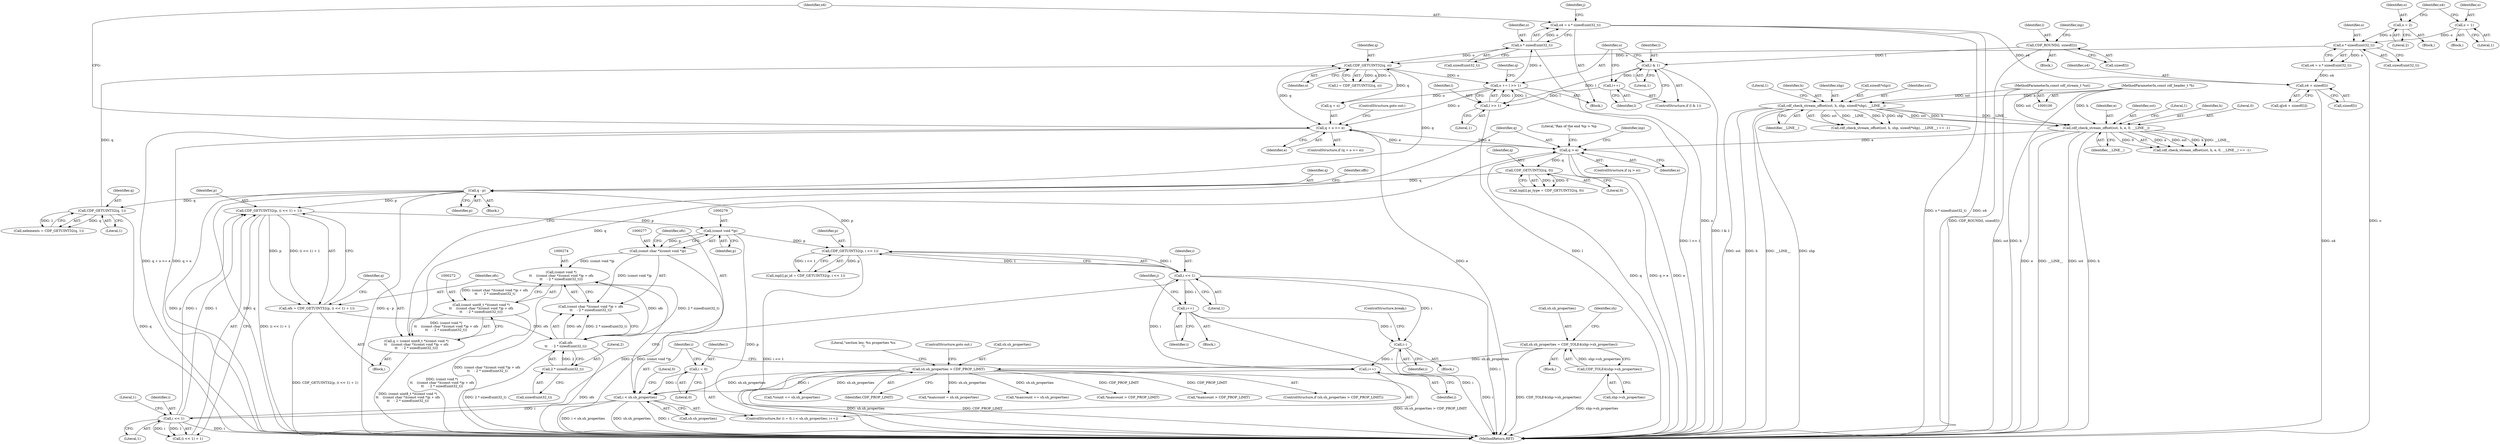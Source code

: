 digraph "0_file_1aec04dbf8a24b8a6ba64c4f74efa0628e36db0b@API" {
"1000767" [label="(Call,o4 = o * sizeof(uint32_t))"];
"1000769" [label="(Call,o * sizeof(uint32_t))"];
"1000755" [label="(Call,o += l >> 1)"];
"1000757" [label="(Call,l >> 1)"];
"1000753" [label="(Call,l++)"];
"1000750" [label="(Call,l & 1)"];
"1000738" [label="(Call,CDF_ROUND(l, sizeof(l)))"];
"1000701" [label="(Call,CDF_GETUINT32(q, o))"];
"1000352" [label="(Call,CDF_GETUINT32(q, 1))"];
"1000337" [label="(Call,q - p)"];
"1000316" [label="(Call,CDF_GETUINT32(q, 0))"];
"1000288" [label="(Call,q > e)"];
"1000269" [label="(Call,q = (const uint8_t *)(const void *)\n\t\t    ((const char *)(const void *)p + ofs\n\t\t    - 2 * sizeof(uint32_t)))"];
"1000271" [label="(Call,(const uint8_t *)(const void *)\n\t\t    ((const char *)(const void *)p + ofs\n\t\t    - 2 * sizeof(uint32_t)))"];
"1000273" [label="(Call,(const void *)\n\t\t    ((const char *)(const void *)p + ofs\n\t\t    - 2 * sizeof(uint32_t)))"];
"1000276" [label="(Call,(const char *)(const void *)p)"];
"1000278" [label="(Call,(const void *)p)"];
"1000262" [label="(Call,CDF_GETUINT32(p, (i << 1) + 1))"];
"1000265" [label="(Call,i << 1)"];
"1000251" [label="(Call,i < sh.sh_properties)"];
"1000256" [label="(Call,i++)"];
"1000773" [label="(Call,i--)"];
"1000695" [label="(Call,i++)"];
"1000307" [label="(Call,i << 1)"];
"1000248" [label="(Call,i = 0)"];
"1000177" [label="(Call,sh.sh_properties > CDF_PROP_LIMIT)"];
"1000168" [label="(Call,sh.sh_properties = CDF_TOLE4(shp->sh_properties))"];
"1000172" [label="(Call,CDF_TOLE4(shp->sh_properties))"];
"1000281" [label="(Call,ofs\n\t\t    - 2 * sizeof(uint32_t))"];
"1000260" [label="(Call,ofs = CDF_GETUINT32(p, (i << 1) + 1))"];
"1000283" [label="(Call,2 * sizeof(uint32_t))"];
"1000761" [label="(Call,q + o >= e)"];
"1000238" [label="(Call,cdf_check_stream_offset(sst, h, e, 0, __LINE__))"];
"1000138" [label="(Call,cdf_check_stream_offset(sst, h, shp, sizeof(*shp), __LINE__))"];
"1000101" [label="(MethodParameterIn,const cdf_stream_t *sst)"];
"1000102" [label="(MethodParameterIn,const cdf_header_t *h)"];
"1000305" [label="(Call,CDF_GETUINT32(p, i << 1))"];
"1000368" [label="(Call,o * sizeof(uint32_t))"];
"1000355" [label="(Call,o = 2)"];
"1000363" [label="(Call,o = 1)"];
"1000728" [label="(Call,o4 + sizeof(l))"];
"1000769" [label="(Call,o * sizeof(uint32_t))"];
"1000310" [label="(Call,inp[i].pi_type = CDF_GETUINT32(q, 0))"];
"1000839" [label="(MethodReturn,RET)"];
"1000230" [label="(Call,*count += sh.sh_properties)"];
"1000318" [label="(Literal,0)"];
"1000749" [label="(ControlStructure,if (l & 1))"];
"1000349" [label="(Block,)"];
"1000692" [label="(Block,)"];
"1000181" [label="(Identifier,CDF_PROP_LIMIT)"];
"1000177" [label="(Call,sh.sh_properties > CDF_PROP_LIMIT)"];
"1000139" [label="(Identifier,sst)"];
"1000761" [label="(Call,q + o >= e)"];
"1000694" [label="(Identifier,j)"];
"1000337" [label="(Call,q - p)"];
"1000268" [label="(Literal,1)"];
"1000728" [label="(Call,o4 + sizeof(l))"];
"1000264" [label="(Call,(i << 1) + 1)"];
"1000182" [label="(ControlStructure,goto out;)"];
"1000354" [label="(Literal,1)"];
"1000262" [label="(Call,CDF_GETUINT32(p, (i << 1) + 1))"];
"1000758" [label="(Identifier,l)"];
"1000703" [label="(Identifier,o)"];
"1000357" [label="(Literal,2)"];
"1000211" [label="(Call,*maxcount = sh.sh_properties)"];
"1000702" [label="(Identifier,q)"];
"1000241" [label="(Identifier,e)"];
"1000306" [label="(Identifier,p)"];
"1000253" [label="(Call,sh.sh_properties)"];
"1000248" [label="(Call,i = 0)"];
"1000730" [label="(Call,sizeof(l))"];
"1000771" [label="(Call,sizeof(uint32_t))"];
"1000239" [label="(Identifier,sst)"];
"1000238" [label="(Call,cdf_check_stream_offset(sst, h, e, 0, __LINE__))"];
"1000760" [label="(ControlStructure,if (q + o >= e))"];
"1000696" [label="(Identifier,i)"];
"1000352" [label="(Call,CDF_GETUINT32(q, 1))"];
"1000737" [label="(Block,)"];
"1000338" [label="(Identifier,q)"];
"1000831" [label="(Literal,0)"];
"1000178" [label="(Call,sh.sh_properties)"];
"1000369" [label="(Identifier,o)"];
"1000768" [label="(Identifier,o4)"];
"1000317" [label="(Identifier,q)"];
"1000245" [label="(Literal,1)"];
"1000243" [label="(Identifier,__LINE__)"];
"1000203" [label="(Call,*maxcount += sh.sh_properties)"];
"1000697" [label="(Block,)"];
"1000774" [label="(Identifier,i)"];
"1000294" [label="(Literal,\"Ran of the end %p > %p\n\")"];
"1000269" [label="(Call,q = (const uint8_t *)(const void *)\n\t\t    ((const char *)(const void *)p + ofs\n\t\t    - 2 * sizeof(uint32_t)))"];
"1000699" [label="(Call,l = CDF_GETUINT32(q, o))"];
"1000265" [label="(Call,i << 1)"];
"1000759" [label="(Literal,1)"];
"1000350" [label="(Call,nelements = CDF_GETUINT32(q, 1))"];
"1000302" [label="(Identifier,inp)"];
"1000258" [label="(Block,)"];
"1000339" [label="(Identifier,p)"];
"1000251" [label="(Call,i < sh.sh_properties)"];
"1000356" [label="(Identifier,o)"];
"1000370" [label="(Call,sizeof(uint32_t))"];
"1000750" [label="(Call,l & 1)"];
"1000240" [label="(Identifier,h)"];
"1000242" [label="(Literal,0)"];
"1000102" [label="(MethodParameterIn,const cdf_header_t *h)"];
"1000168" [label="(Call,sh.sh_properties = CDF_TOLE4(shp->sh_properties))"];
"1000288" [label="(Call,q > e)"];
"1000107" [label="(Block,)"];
"1000755" [label="(Call,o += l >> 1)"];
"1000353" [label="(Identifier,q)"];
"1000185" [label="(Literal,\"section len: %u properties %u\n\")"];
"1000275" [label="(Call,(const char *)(const void *)p + ofs\n\t\t    - 2 * sizeof(uint32_t))"];
"1000252" [label="(Identifier,i)"];
"1000767" [label="(Call,o4 = o * sizeof(uint32_t))"];
"1000368" [label="(Call,o * sizeof(uint32_t))"];
"1000738" [label="(Call,CDF_ROUND(l, sizeof(l)))"];
"1000770" [label="(Identifier,o)"];
"1000765" [label="(Identifier,e)"];
"1000287" [label="(ControlStructure,if (q > e))"];
"1000740" [label="(Call,sizeof(l))"];
"1000267" [label="(Literal,1)"];
"1000775" [label="(ControlStructure,break;)"];
"1000336" [label="(Block,)"];
"1000263" [label="(Identifier,p)"];
"1000145" [label="(Identifier,__LINE__)"];
"1000137" [label="(Call,cdf_check_stream_offset(sst, h, shp, sizeof(*shp), __LINE__) == -1)"];
"1000701" [label="(Call,CDF_GETUINT32(q, o))"];
"1000283" [label="(Call,2 * sizeof(uint32_t))"];
"1000281" [label="(Call,ofs\n\t\t    - 2 * sizeof(uint32_t))"];
"1000654" [label="(Call,*maxcount > CDF_PROP_LIMIT)"];
"1000367" [label="(Identifier,o4)"];
"1000739" [label="(Identifier,l)"];
"1000261" [label="(Identifier,ofs)"];
"1000359" [label="(Block,)"];
"1000366" [label="(Call,o4 = o * sizeof(uint32_t))"];
"1000276" [label="(Call,(const char *)(const void *)p)"];
"1000355" [label="(Call,o = 2)"];
"1000393" [label="(Block,)"];
"1000273" [label="(Call,(const void *)\n\t\t    ((const char *)(const void *)p + ofs\n\t\t    - 2 * sizeof(uint32_t)))"];
"1000763" [label="(Identifier,q)"];
"1000147" [label="(Literal,1)"];
"1000299" [label="(Call,inp[i].pi_id = CDF_GETUINT32(p, i << 1))"];
"1000766" [label="(ControlStructure,goto out;)"];
"1000729" [label="(Identifier,o4)"];
"1000247" [label="(ControlStructure,for (i = 0; i < sh.sh_properties; i++))"];
"1000316" [label="(Call,CDF_GETUINT32(q, 0))"];
"1000140" [label="(Identifier,h)"];
"1000756" [label="(Identifier,o)"];
"1000271" [label="(Call,(const uint8_t *)(const void *)\n\t\t    ((const char *)(const void *)p + ofs\n\t\t    - 2 * sizeof(uint32_t)))"];
"1000179" [label="(Identifier,sh)"];
"1000169" [label="(Call,sh.sh_properties)"];
"1000290" [label="(Identifier,e)"];
"1000364" [label="(Identifier,o)"];
"1000309" [label="(Literal,1)"];
"1000278" [label="(Call,(const void *)p)"];
"1000250" [label="(Literal,0)"];
"1000280" [label="(Identifier,p)"];
"1000365" [label="(Literal,1)"];
"1000260" [label="(Call,ofs = CDF_GETUINT32(p, (i << 1) + 1))"];
"1000305" [label="(Call,CDF_GETUINT32(p, i << 1))"];
"1000138" [label="(Call,cdf_check_stream_offset(sst, h, shp, sizeof(*shp), __LINE__))"];
"1000256" [label="(Call,i++)"];
"1000757" [label="(Call,l >> 1)"];
"1000237" [label="(Call,cdf_check_stream_offset(sst, h, e, 0, __LINE__) == -1)"];
"1000340" [label="(Identifier,offs)"];
"1000270" [label="(Identifier,q)"];
"1000745" [label="(Identifier,inp)"];
"1000173" [label="(Call,shp->sh_properties)"];
"1000172" [label="(Call,CDF_TOLE4(shp->sh_properties))"];
"1000752" [label="(Literal,1)"];
"1000198" [label="(Call,*maxcount > CDF_PROP_LIMIT)"];
"1000141" [label="(Identifier,shp)"];
"1000773" [label="(Call,i--)"];
"1000257" [label="(Identifier,i)"];
"1000762" [label="(Call,q + o)"];
"1000176" [label="(ControlStructure,if (sh.sh_properties > CDF_PROP_LIMIT))"];
"1000363" [label="(Call,o = 1)"];
"1000307" [label="(Call,i << 1)"];
"1000284" [label="(Literal,2)"];
"1000751" [label="(Identifier,l)"];
"1000753" [label="(Call,l++)"];
"1000266" [label="(Identifier,i)"];
"1000142" [label="(Call,sizeof(*shp))"];
"1000249" [label="(Identifier,i)"];
"1000285" [label="(Call,sizeof(uint32_t))"];
"1000754" [label="(Identifier,l)"];
"1000308" [label="(Identifier,i)"];
"1000695" [label="(Call,i++)"];
"1000690" [label="(Identifier,j)"];
"1000101" [label="(MethodParameterIn,const cdf_stream_t *sst)"];
"1000289" [label="(Identifier,q)"];
"1000726" [label="(Call,q[o4 + sizeof(l)])"];
"1000282" [label="(Identifier,ofs)"];
"1000767" -> "1000697"  [label="AST: "];
"1000767" -> "1000769"  [label="CFG: "];
"1000768" -> "1000767"  [label="AST: "];
"1000769" -> "1000767"  [label="AST: "];
"1000694" -> "1000767"  [label="CFG: "];
"1000767" -> "1000839"  [label="DDG: o * sizeof(uint32_t)"];
"1000767" -> "1000839"  [label="DDG: o4"];
"1000767" -> "1000728"  [label="DDG: o4"];
"1000769" -> "1000767"  [label="DDG: o"];
"1000769" -> "1000771"  [label="CFG: "];
"1000770" -> "1000769"  [label="AST: "];
"1000771" -> "1000769"  [label="AST: "];
"1000769" -> "1000839"  [label="DDG: o"];
"1000769" -> "1000701"  [label="DDG: o"];
"1000755" -> "1000769"  [label="DDG: o"];
"1000755" -> "1000697"  [label="AST: "];
"1000755" -> "1000757"  [label="CFG: "];
"1000756" -> "1000755"  [label="AST: "];
"1000757" -> "1000755"  [label="AST: "];
"1000763" -> "1000755"  [label="CFG: "];
"1000755" -> "1000839"  [label="DDG: l >> 1"];
"1000757" -> "1000755"  [label="DDG: l"];
"1000757" -> "1000755"  [label="DDG: 1"];
"1000701" -> "1000755"  [label="DDG: o"];
"1000755" -> "1000761"  [label="DDG: o"];
"1000755" -> "1000762"  [label="DDG: o"];
"1000757" -> "1000759"  [label="CFG: "];
"1000758" -> "1000757"  [label="AST: "];
"1000759" -> "1000757"  [label="AST: "];
"1000757" -> "1000839"  [label="DDG: l"];
"1000753" -> "1000757"  [label="DDG: l"];
"1000750" -> "1000757"  [label="DDG: l"];
"1000753" -> "1000749"  [label="AST: "];
"1000753" -> "1000754"  [label="CFG: "];
"1000754" -> "1000753"  [label="AST: "];
"1000756" -> "1000753"  [label="CFG: "];
"1000750" -> "1000753"  [label="DDG: l"];
"1000750" -> "1000749"  [label="AST: "];
"1000750" -> "1000752"  [label="CFG: "];
"1000751" -> "1000750"  [label="AST: "];
"1000752" -> "1000750"  [label="AST: "];
"1000754" -> "1000750"  [label="CFG: "];
"1000756" -> "1000750"  [label="CFG: "];
"1000750" -> "1000839"  [label="DDG: l & 1"];
"1000738" -> "1000750"  [label="DDG: l"];
"1000738" -> "1000737"  [label="AST: "];
"1000738" -> "1000740"  [label="CFG: "];
"1000739" -> "1000738"  [label="AST: "];
"1000740" -> "1000738"  [label="AST: "];
"1000745" -> "1000738"  [label="CFG: "];
"1000738" -> "1000839"  [label="DDG: CDF_ROUND(l, sizeof(l))"];
"1000701" -> "1000699"  [label="AST: "];
"1000701" -> "1000703"  [label="CFG: "];
"1000702" -> "1000701"  [label="AST: "];
"1000703" -> "1000701"  [label="AST: "];
"1000699" -> "1000701"  [label="CFG: "];
"1000701" -> "1000699"  [label="DDG: q"];
"1000701" -> "1000699"  [label="DDG: o"];
"1000352" -> "1000701"  [label="DDG: q"];
"1000337" -> "1000701"  [label="DDG: q"];
"1000368" -> "1000701"  [label="DDG: o"];
"1000701" -> "1000761"  [label="DDG: q"];
"1000701" -> "1000762"  [label="DDG: q"];
"1000352" -> "1000350"  [label="AST: "];
"1000352" -> "1000354"  [label="CFG: "];
"1000353" -> "1000352"  [label="AST: "];
"1000354" -> "1000352"  [label="AST: "];
"1000350" -> "1000352"  [label="CFG: "];
"1000352" -> "1000839"  [label="DDG: q"];
"1000352" -> "1000350"  [label="DDG: q"];
"1000352" -> "1000350"  [label="DDG: 1"];
"1000337" -> "1000352"  [label="DDG: q"];
"1000337" -> "1000336"  [label="AST: "];
"1000337" -> "1000339"  [label="CFG: "];
"1000338" -> "1000337"  [label="AST: "];
"1000339" -> "1000337"  [label="AST: "];
"1000340" -> "1000337"  [label="CFG: "];
"1000337" -> "1000839"  [label="DDG: p"];
"1000337" -> "1000839"  [label="DDG: q"];
"1000337" -> "1000839"  [label="DDG: q - p"];
"1000337" -> "1000262"  [label="DDG: p"];
"1000316" -> "1000337"  [label="DDG: q"];
"1000305" -> "1000337"  [label="DDG: p"];
"1000316" -> "1000310"  [label="AST: "];
"1000316" -> "1000318"  [label="CFG: "];
"1000317" -> "1000316"  [label="AST: "];
"1000318" -> "1000316"  [label="AST: "];
"1000310" -> "1000316"  [label="CFG: "];
"1000316" -> "1000310"  [label="DDG: q"];
"1000316" -> "1000310"  [label="DDG: 0"];
"1000288" -> "1000316"  [label="DDG: q"];
"1000288" -> "1000287"  [label="AST: "];
"1000288" -> "1000290"  [label="CFG: "];
"1000289" -> "1000288"  [label="AST: "];
"1000290" -> "1000288"  [label="AST: "];
"1000294" -> "1000288"  [label="CFG: "];
"1000302" -> "1000288"  [label="CFG: "];
"1000288" -> "1000839"  [label="DDG: e"];
"1000288" -> "1000839"  [label="DDG: q"];
"1000288" -> "1000839"  [label="DDG: q > e"];
"1000269" -> "1000288"  [label="DDG: q"];
"1000761" -> "1000288"  [label="DDG: e"];
"1000238" -> "1000288"  [label="DDG: e"];
"1000288" -> "1000761"  [label="DDG: e"];
"1000269" -> "1000258"  [label="AST: "];
"1000269" -> "1000271"  [label="CFG: "];
"1000270" -> "1000269"  [label="AST: "];
"1000271" -> "1000269"  [label="AST: "];
"1000289" -> "1000269"  [label="CFG: "];
"1000269" -> "1000839"  [label="DDG: (const uint8_t *)(const void *)\n\t\t    ((const char *)(const void *)p + ofs\n\t\t    - 2 * sizeof(uint32_t))"];
"1000271" -> "1000269"  [label="DDG: (const void *)\n\t\t    ((const char *)(const void *)p + ofs\n\t\t    - 2 * sizeof(uint32_t))"];
"1000271" -> "1000273"  [label="CFG: "];
"1000272" -> "1000271"  [label="AST: "];
"1000273" -> "1000271"  [label="AST: "];
"1000271" -> "1000839"  [label="DDG: (const void *)\n\t\t    ((const char *)(const void *)p + ofs\n\t\t    - 2 * sizeof(uint32_t))"];
"1000273" -> "1000271"  [label="DDG: (const char *)(const void *)p + ofs\n\t\t    - 2 * sizeof(uint32_t)"];
"1000273" -> "1000275"  [label="CFG: "];
"1000274" -> "1000273"  [label="AST: "];
"1000275" -> "1000273"  [label="AST: "];
"1000273" -> "1000839"  [label="DDG: (const char *)(const void *)p + ofs\n\t\t    - 2 * sizeof(uint32_t)"];
"1000276" -> "1000273"  [label="DDG: (const void *)p"];
"1000281" -> "1000273"  [label="DDG: ofs"];
"1000281" -> "1000273"  [label="DDG: 2 * sizeof(uint32_t)"];
"1000276" -> "1000275"  [label="AST: "];
"1000276" -> "1000278"  [label="CFG: "];
"1000277" -> "1000276"  [label="AST: "];
"1000278" -> "1000276"  [label="AST: "];
"1000282" -> "1000276"  [label="CFG: "];
"1000276" -> "1000839"  [label="DDG: (const void *)p"];
"1000276" -> "1000275"  [label="DDG: (const void *)p"];
"1000278" -> "1000276"  [label="DDG: p"];
"1000278" -> "1000280"  [label="CFG: "];
"1000279" -> "1000278"  [label="AST: "];
"1000280" -> "1000278"  [label="AST: "];
"1000278" -> "1000839"  [label="DDG: p"];
"1000262" -> "1000278"  [label="DDG: p"];
"1000278" -> "1000305"  [label="DDG: p"];
"1000262" -> "1000260"  [label="AST: "];
"1000262" -> "1000264"  [label="CFG: "];
"1000263" -> "1000262"  [label="AST: "];
"1000264" -> "1000262"  [label="AST: "];
"1000260" -> "1000262"  [label="CFG: "];
"1000262" -> "1000839"  [label="DDG: (i << 1) + 1"];
"1000262" -> "1000260"  [label="DDG: p"];
"1000262" -> "1000260"  [label="DDG: (i << 1) + 1"];
"1000265" -> "1000262"  [label="DDG: i"];
"1000265" -> "1000262"  [label="DDG: 1"];
"1000265" -> "1000264"  [label="AST: "];
"1000265" -> "1000267"  [label="CFG: "];
"1000266" -> "1000265"  [label="AST: "];
"1000267" -> "1000265"  [label="AST: "];
"1000268" -> "1000265"  [label="CFG: "];
"1000265" -> "1000839"  [label="DDG: i"];
"1000265" -> "1000264"  [label="DDG: i"];
"1000265" -> "1000264"  [label="DDG: 1"];
"1000251" -> "1000265"  [label="DDG: i"];
"1000265" -> "1000307"  [label="DDG: i"];
"1000251" -> "1000247"  [label="AST: "];
"1000251" -> "1000253"  [label="CFG: "];
"1000252" -> "1000251"  [label="AST: "];
"1000253" -> "1000251"  [label="AST: "];
"1000261" -> "1000251"  [label="CFG: "];
"1000831" -> "1000251"  [label="CFG: "];
"1000251" -> "1000839"  [label="DDG: i < sh.sh_properties"];
"1000251" -> "1000839"  [label="DDG: sh.sh_properties"];
"1000251" -> "1000839"  [label="DDG: i"];
"1000256" -> "1000251"  [label="DDG: i"];
"1000248" -> "1000251"  [label="DDG: i"];
"1000177" -> "1000251"  [label="DDG: sh.sh_properties"];
"1000256" -> "1000247"  [label="AST: "];
"1000256" -> "1000257"  [label="CFG: "];
"1000257" -> "1000256"  [label="AST: "];
"1000252" -> "1000256"  [label="CFG: "];
"1000773" -> "1000256"  [label="DDG: i"];
"1000307" -> "1000256"  [label="DDG: i"];
"1000773" -> "1000393"  [label="AST: "];
"1000773" -> "1000774"  [label="CFG: "];
"1000774" -> "1000773"  [label="AST: "];
"1000775" -> "1000773"  [label="CFG: "];
"1000773" -> "1000839"  [label="DDG: i"];
"1000695" -> "1000773"  [label="DDG: i"];
"1000307" -> "1000773"  [label="DDG: i"];
"1000695" -> "1000692"  [label="AST: "];
"1000695" -> "1000696"  [label="CFG: "];
"1000696" -> "1000695"  [label="AST: "];
"1000690" -> "1000695"  [label="CFG: "];
"1000695" -> "1000839"  [label="DDG: i"];
"1000307" -> "1000695"  [label="DDG: i"];
"1000307" -> "1000305"  [label="AST: "];
"1000307" -> "1000309"  [label="CFG: "];
"1000308" -> "1000307"  [label="AST: "];
"1000309" -> "1000307"  [label="AST: "];
"1000305" -> "1000307"  [label="CFG: "];
"1000307" -> "1000839"  [label="DDG: i"];
"1000307" -> "1000305"  [label="DDG: i"];
"1000307" -> "1000305"  [label="DDG: 1"];
"1000248" -> "1000247"  [label="AST: "];
"1000248" -> "1000250"  [label="CFG: "];
"1000249" -> "1000248"  [label="AST: "];
"1000250" -> "1000248"  [label="AST: "];
"1000252" -> "1000248"  [label="CFG: "];
"1000177" -> "1000176"  [label="AST: "];
"1000177" -> "1000181"  [label="CFG: "];
"1000178" -> "1000177"  [label="AST: "];
"1000181" -> "1000177"  [label="AST: "];
"1000182" -> "1000177"  [label="CFG: "];
"1000185" -> "1000177"  [label="CFG: "];
"1000177" -> "1000839"  [label="DDG: sh.sh_properties"];
"1000177" -> "1000839"  [label="DDG: CDF_PROP_LIMIT"];
"1000177" -> "1000839"  [label="DDG: sh.sh_properties > CDF_PROP_LIMIT"];
"1000168" -> "1000177"  [label="DDG: sh.sh_properties"];
"1000177" -> "1000198"  [label="DDG: CDF_PROP_LIMIT"];
"1000177" -> "1000203"  [label="DDG: sh.sh_properties"];
"1000177" -> "1000211"  [label="DDG: sh.sh_properties"];
"1000177" -> "1000230"  [label="DDG: sh.sh_properties"];
"1000177" -> "1000654"  [label="DDG: CDF_PROP_LIMIT"];
"1000168" -> "1000107"  [label="AST: "];
"1000168" -> "1000172"  [label="CFG: "];
"1000169" -> "1000168"  [label="AST: "];
"1000172" -> "1000168"  [label="AST: "];
"1000179" -> "1000168"  [label="CFG: "];
"1000168" -> "1000839"  [label="DDG: CDF_TOLE4(shp->sh_properties)"];
"1000172" -> "1000168"  [label="DDG: shp->sh_properties"];
"1000172" -> "1000173"  [label="CFG: "];
"1000173" -> "1000172"  [label="AST: "];
"1000172" -> "1000839"  [label="DDG: shp->sh_properties"];
"1000281" -> "1000275"  [label="AST: "];
"1000281" -> "1000283"  [label="CFG: "];
"1000282" -> "1000281"  [label="AST: "];
"1000283" -> "1000281"  [label="AST: "];
"1000275" -> "1000281"  [label="CFG: "];
"1000281" -> "1000839"  [label="DDG: ofs"];
"1000281" -> "1000839"  [label="DDG: 2 * sizeof(uint32_t)"];
"1000281" -> "1000275"  [label="DDG: ofs"];
"1000281" -> "1000275"  [label="DDG: 2 * sizeof(uint32_t)"];
"1000260" -> "1000281"  [label="DDG: ofs"];
"1000283" -> "1000281"  [label="DDG: 2"];
"1000260" -> "1000258"  [label="AST: "];
"1000261" -> "1000260"  [label="AST: "];
"1000270" -> "1000260"  [label="CFG: "];
"1000260" -> "1000839"  [label="DDG: CDF_GETUINT32(p, (i << 1) + 1)"];
"1000283" -> "1000285"  [label="CFG: "];
"1000284" -> "1000283"  [label="AST: "];
"1000285" -> "1000283"  [label="AST: "];
"1000761" -> "1000760"  [label="AST: "];
"1000761" -> "1000765"  [label="CFG: "];
"1000762" -> "1000761"  [label="AST: "];
"1000765" -> "1000761"  [label="AST: "];
"1000766" -> "1000761"  [label="CFG: "];
"1000768" -> "1000761"  [label="CFG: "];
"1000761" -> "1000839"  [label="DDG: q + o"];
"1000761" -> "1000839"  [label="DDG: e"];
"1000761" -> "1000839"  [label="DDG: q + o >= e"];
"1000238" -> "1000237"  [label="AST: "];
"1000238" -> "1000243"  [label="CFG: "];
"1000239" -> "1000238"  [label="AST: "];
"1000240" -> "1000238"  [label="AST: "];
"1000241" -> "1000238"  [label="AST: "];
"1000242" -> "1000238"  [label="AST: "];
"1000243" -> "1000238"  [label="AST: "];
"1000245" -> "1000238"  [label="CFG: "];
"1000238" -> "1000839"  [label="DDG: sst"];
"1000238" -> "1000839"  [label="DDG: h"];
"1000238" -> "1000839"  [label="DDG: e"];
"1000238" -> "1000839"  [label="DDG: __LINE__"];
"1000238" -> "1000237"  [label="DDG: e"];
"1000238" -> "1000237"  [label="DDG: sst"];
"1000238" -> "1000237"  [label="DDG: h"];
"1000238" -> "1000237"  [label="DDG: __LINE__"];
"1000238" -> "1000237"  [label="DDG: 0"];
"1000138" -> "1000238"  [label="DDG: sst"];
"1000138" -> "1000238"  [label="DDG: h"];
"1000138" -> "1000238"  [label="DDG: __LINE__"];
"1000101" -> "1000238"  [label="DDG: sst"];
"1000102" -> "1000238"  [label="DDG: h"];
"1000138" -> "1000137"  [label="AST: "];
"1000138" -> "1000145"  [label="CFG: "];
"1000139" -> "1000138"  [label="AST: "];
"1000140" -> "1000138"  [label="AST: "];
"1000141" -> "1000138"  [label="AST: "];
"1000142" -> "1000138"  [label="AST: "];
"1000145" -> "1000138"  [label="AST: "];
"1000147" -> "1000138"  [label="CFG: "];
"1000138" -> "1000839"  [label="DDG: shp"];
"1000138" -> "1000839"  [label="DDG: sst"];
"1000138" -> "1000839"  [label="DDG: h"];
"1000138" -> "1000839"  [label="DDG: __LINE__"];
"1000138" -> "1000137"  [label="DDG: sst"];
"1000138" -> "1000137"  [label="DDG: __LINE__"];
"1000138" -> "1000137"  [label="DDG: h"];
"1000138" -> "1000137"  [label="DDG: shp"];
"1000101" -> "1000138"  [label="DDG: sst"];
"1000102" -> "1000138"  [label="DDG: h"];
"1000101" -> "1000100"  [label="AST: "];
"1000101" -> "1000839"  [label="DDG: sst"];
"1000102" -> "1000100"  [label="AST: "];
"1000102" -> "1000839"  [label="DDG: h"];
"1000305" -> "1000299"  [label="AST: "];
"1000306" -> "1000305"  [label="AST: "];
"1000299" -> "1000305"  [label="CFG: "];
"1000305" -> "1000839"  [label="DDG: i << 1"];
"1000305" -> "1000299"  [label="DDG: p"];
"1000305" -> "1000299"  [label="DDG: i << 1"];
"1000368" -> "1000366"  [label="AST: "];
"1000368" -> "1000370"  [label="CFG: "];
"1000369" -> "1000368"  [label="AST: "];
"1000370" -> "1000368"  [label="AST: "];
"1000366" -> "1000368"  [label="CFG: "];
"1000368" -> "1000839"  [label="DDG: o"];
"1000368" -> "1000366"  [label="DDG: o"];
"1000355" -> "1000368"  [label="DDG: o"];
"1000363" -> "1000368"  [label="DDG: o"];
"1000355" -> "1000349"  [label="AST: "];
"1000355" -> "1000357"  [label="CFG: "];
"1000356" -> "1000355"  [label="AST: "];
"1000357" -> "1000355"  [label="AST: "];
"1000367" -> "1000355"  [label="CFG: "];
"1000363" -> "1000359"  [label="AST: "];
"1000363" -> "1000365"  [label="CFG: "];
"1000364" -> "1000363"  [label="AST: "];
"1000365" -> "1000363"  [label="AST: "];
"1000367" -> "1000363"  [label="CFG: "];
"1000728" -> "1000726"  [label="AST: "];
"1000728" -> "1000730"  [label="CFG: "];
"1000729" -> "1000728"  [label="AST: "];
"1000730" -> "1000728"  [label="AST: "];
"1000726" -> "1000728"  [label="CFG: "];
"1000728" -> "1000839"  [label="DDG: o4"];
"1000366" -> "1000728"  [label="DDG: o4"];
}
